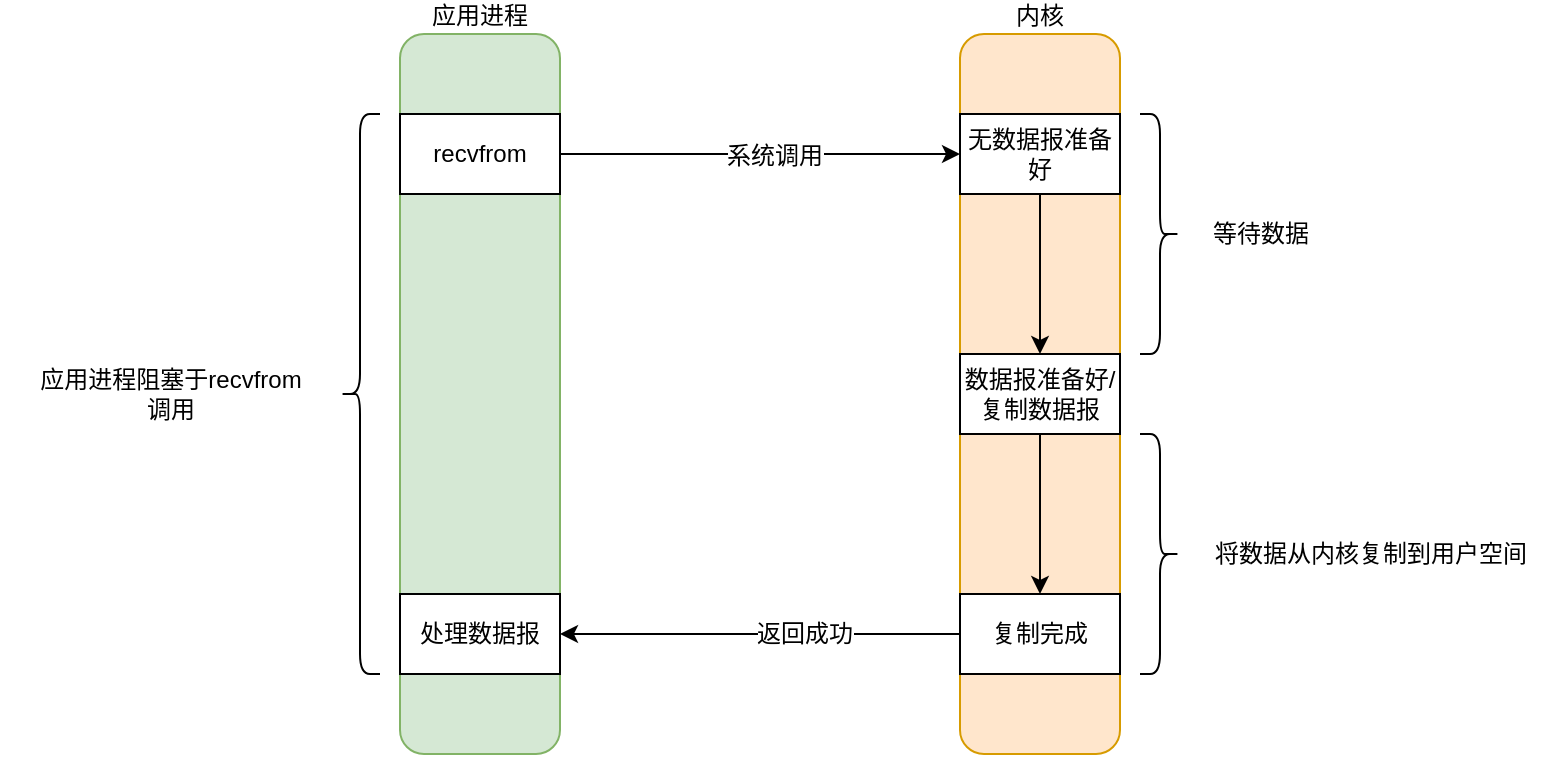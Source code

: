 <mxfile version="12.4.2" type="device" pages="1"><diagram id="9juuxJ-pRTZpTcNRHrSa" name="第 1 页"><mxGraphModel dx="1106" dy="830" grid="1" gridSize="10" guides="1" tooltips="1" connect="1" arrows="1" fold="1" page="1" pageScale="1" pageWidth="827" pageHeight="1169" math="0" shadow="0"><root><mxCell id="0"/><mxCell id="1" parent="0"/><mxCell id="EBtM8LQXoShky_6dfFOM-1" value="应用进程" style="rounded=1;whiteSpace=wrap;html=1;labelPosition=center;verticalLabelPosition=top;align=center;verticalAlign=bottom;fillColor=#d5e8d4;strokeColor=#82b366;" parent="1" vertex="1"><mxGeometry x="280" y="80" width="80" height="360" as="geometry"/></mxCell><mxCell id="EBtM8LQXoShky_6dfFOM-2" value="内核" style="rounded=1;whiteSpace=wrap;html=1;labelPosition=center;verticalLabelPosition=top;align=center;verticalAlign=bottom;fillColor=#ffe6cc;strokeColor=#d79b00;" parent="1" vertex="1"><mxGeometry x="560" y="80" width="80" height="360" as="geometry"/></mxCell><mxCell id="EBtM8LQXoShky_6dfFOM-5" style="edgeStyle=orthogonalEdgeStyle;rounded=0;orthogonalLoop=1;jettySize=auto;html=1;" parent="1" source="EBtM8LQXoShky_6dfFOM-3" target="EBtM8LQXoShky_6dfFOM-4" edge="1"><mxGeometry relative="1" as="geometry"/></mxCell><mxCell id="EBtM8LQXoShky_6dfFOM-6" value="系统调用" style="text;html=1;align=center;verticalAlign=middle;resizable=0;points=[];;labelBackgroundColor=#ffffff;" parent="EBtM8LQXoShky_6dfFOM-5" vertex="1" connectable="0"><mxGeometry x="0.07" y="-1" relative="1" as="geometry"><mxPoint as="offset"/></mxGeometry></mxCell><mxCell id="EBtM8LQXoShky_6dfFOM-3" value="recvfrom" style="rounded=0;whiteSpace=wrap;html=1;" parent="1" vertex="1"><mxGeometry x="280" y="120" width="80" height="40" as="geometry"/></mxCell><mxCell id="EBtM8LQXoShky_6dfFOM-8" style="edgeStyle=orthogonalEdgeStyle;rounded=0;orthogonalLoop=1;jettySize=auto;html=1;" parent="1" source="EBtM8LQXoShky_6dfFOM-4" target="EBtM8LQXoShky_6dfFOM-7" edge="1"><mxGeometry relative="1" as="geometry"/></mxCell><mxCell id="EBtM8LQXoShky_6dfFOM-4" value="无数据报准备好" style="rounded=0;whiteSpace=wrap;html=1;" parent="1" vertex="1"><mxGeometry x="560" y="120" width="80" height="40" as="geometry"/></mxCell><mxCell id="EBtM8LQXoShky_6dfFOM-10" style="edgeStyle=orthogonalEdgeStyle;rounded=0;orthogonalLoop=1;jettySize=auto;html=1;" parent="1" source="EBtM8LQXoShky_6dfFOM-7" target="EBtM8LQXoShky_6dfFOM-9" edge="1"><mxGeometry relative="1" as="geometry"/></mxCell><mxCell id="EBtM8LQXoShky_6dfFOM-7" value="数据报准备好/复制数据报" style="rounded=0;whiteSpace=wrap;html=1;" parent="1" vertex="1"><mxGeometry x="560" y="240" width="80" height="40" as="geometry"/></mxCell><mxCell id="EBtM8LQXoShky_6dfFOM-12" style="edgeStyle=orthogonalEdgeStyle;rounded=0;orthogonalLoop=1;jettySize=auto;html=1;" parent="1" source="EBtM8LQXoShky_6dfFOM-9" target="EBtM8LQXoShky_6dfFOM-11" edge="1"><mxGeometry relative="1" as="geometry"/></mxCell><mxCell id="EBtM8LQXoShky_6dfFOM-13" value="返回成功" style="text;html=1;align=center;verticalAlign=middle;resizable=0;points=[];;labelBackgroundColor=#ffffff;" parent="EBtM8LQXoShky_6dfFOM-12" vertex="1" connectable="0"><mxGeometry x="-0.22" relative="1" as="geometry"><mxPoint as="offset"/></mxGeometry></mxCell><mxCell id="EBtM8LQXoShky_6dfFOM-9" value="复制完成" style="rounded=0;whiteSpace=wrap;html=1;" parent="1" vertex="1"><mxGeometry x="560" y="360" width="80" height="40" as="geometry"/></mxCell><mxCell id="EBtM8LQXoShky_6dfFOM-11" value="处理数据报" style="rounded=0;whiteSpace=wrap;html=1;" parent="1" vertex="1"><mxGeometry x="280" y="360" width="80" height="40" as="geometry"/></mxCell><mxCell id="EBtM8LQXoShky_6dfFOM-14" value="" style="shape=curlyBracket;whiteSpace=wrap;html=1;rounded=1;" parent="1" vertex="1"><mxGeometry x="250" y="120" width="20" height="280" as="geometry"/></mxCell><mxCell id="EBtM8LQXoShky_6dfFOM-15" value="应用进程阻塞于&lt;span style=&quot;white-space: normal&quot;&gt;recvfrom调用&lt;/span&gt;" style="text;html=1;align=center;verticalAlign=middle;resizable=0;points=[];;autosize=1;" parent="1" vertex="1"><mxGeometry x="80" y="250" width="170" height="20" as="geometry"/></mxCell><mxCell id="EBtM8LQXoShky_6dfFOM-17" value="" style="shape=curlyBracket;whiteSpace=wrap;html=1;rounded=1;direction=west;" parent="1" vertex="1"><mxGeometry x="650" y="120" width="20" height="120" as="geometry"/></mxCell><mxCell id="EBtM8LQXoShky_6dfFOM-18" value="等待数据" style="text;html=1;align=center;verticalAlign=middle;resizable=0;points=[];;autosize=1;" parent="1" vertex="1"><mxGeometry x="680" y="170" width="60" height="20" as="geometry"/></mxCell><mxCell id="EBtM8LQXoShky_6dfFOM-19" value="" style="shape=curlyBracket;whiteSpace=wrap;html=1;rounded=1;direction=west;" parent="1" vertex="1"><mxGeometry x="650" y="280" width="20" height="120" as="geometry"/></mxCell><mxCell id="EBtM8LQXoShky_6dfFOM-20" value="将数据从内核复制到用户空间" style="text;html=1;align=center;verticalAlign=middle;resizable=0;points=[];;autosize=1;" parent="1" vertex="1"><mxGeometry x="680" y="330" width="170" height="20" as="geometry"/></mxCell></root></mxGraphModel></diagram></mxfile>